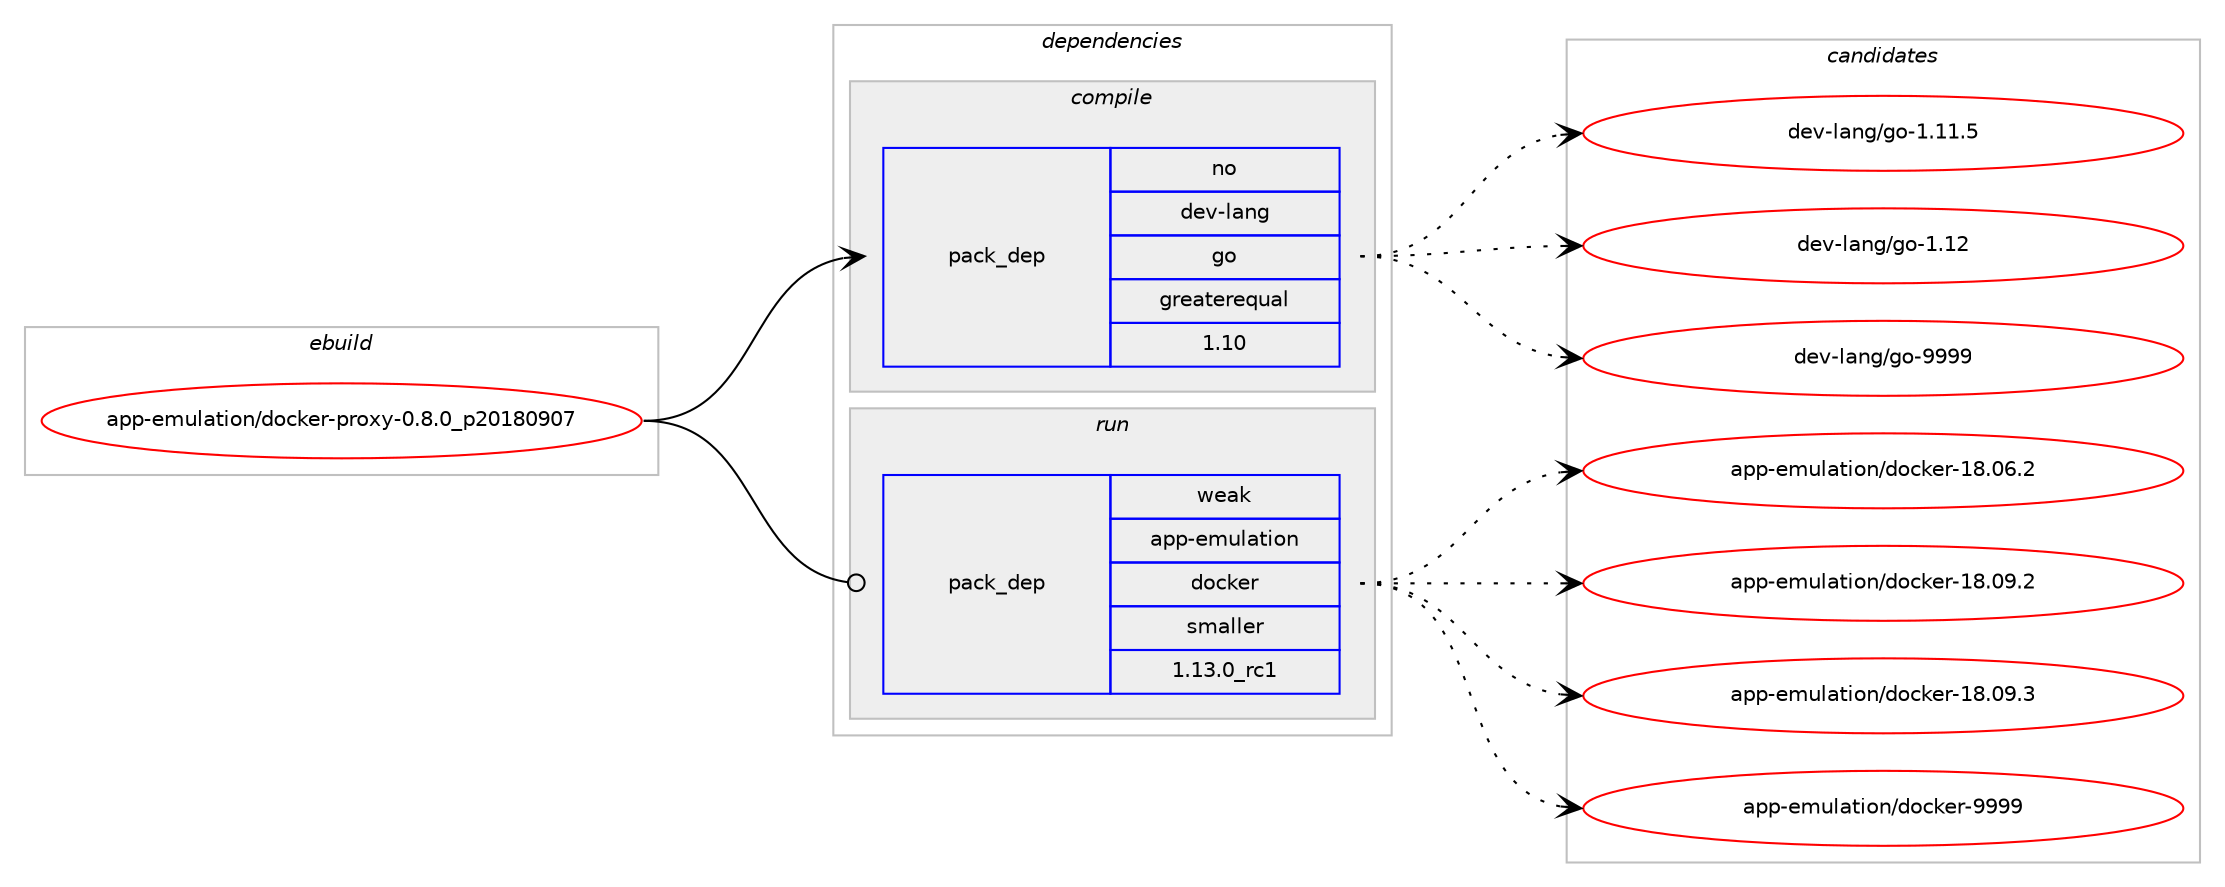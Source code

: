 digraph prolog {

# *************
# Graph options
# *************

newrank=true;
concentrate=true;
compound=true;
graph [rankdir=LR,fontname=Helvetica,fontsize=10,ranksep=1.5];#, ranksep=2.5, nodesep=0.2];
edge  [arrowhead=vee];
node  [fontname=Helvetica,fontsize=10];

# **********
# The ebuild
# **********

subgraph cluster_leftcol {
color=gray;
rank=same;
label=<<i>ebuild</i>>;
id [label="app-emulation/docker-proxy-0.8.0_p20180907", color=red, width=4, href="../app-emulation/docker-proxy-0.8.0_p20180907.svg"];
}

# ****************
# The dependencies
# ****************

subgraph cluster_midcol {
color=gray;
label=<<i>dependencies</i>>;
subgraph cluster_compile {
fillcolor="#eeeeee";
style=filled;
label=<<i>compile</i>>;
subgraph pack915250 {
dependency1285113 [label=<<TABLE BORDER="0" CELLBORDER="1" CELLSPACING="0" CELLPADDING="4" WIDTH="220"><TR><TD ROWSPAN="6" CELLPADDING="30">pack_dep</TD></TR><TR><TD WIDTH="110">no</TD></TR><TR><TD>dev-lang</TD></TR><TR><TD>go</TD></TR><TR><TD>greaterequal</TD></TR><TR><TD>1.10</TD></TR></TABLE>>, shape=none, color=blue];
}
id:e -> dependency1285113:w [weight=20,style="solid",arrowhead="vee"];
}
subgraph cluster_compileandrun {
fillcolor="#eeeeee";
style=filled;
label=<<i>compile and run</i>>;
}
subgraph cluster_run {
fillcolor="#eeeeee";
style=filled;
label=<<i>run</i>>;
subgraph pack915251 {
dependency1285114 [label=<<TABLE BORDER="0" CELLBORDER="1" CELLSPACING="0" CELLPADDING="4" WIDTH="220"><TR><TD ROWSPAN="6" CELLPADDING="30">pack_dep</TD></TR><TR><TD WIDTH="110">weak</TD></TR><TR><TD>app-emulation</TD></TR><TR><TD>docker</TD></TR><TR><TD>smaller</TD></TR><TR><TD>1.13.0_rc1</TD></TR></TABLE>>, shape=none, color=blue];
}
id:e -> dependency1285114:w [weight=20,style="solid",arrowhead="odot"];
}
}

# **************
# The candidates
# **************

subgraph cluster_choices {
rank=same;
color=gray;
label=<<i>candidates</i>>;

subgraph choice915250 {
color=black;
nodesep=1;
choice10010111845108971101034710311145494649494653 [label="dev-lang/go-1.11.5", color=red, width=4,href="../dev-lang/go-1.11.5.svg"];
choice1001011184510897110103471031114549464950 [label="dev-lang/go-1.12", color=red, width=4,href="../dev-lang/go-1.12.svg"];
choice1001011184510897110103471031114557575757 [label="dev-lang/go-9999", color=red, width=4,href="../dev-lang/go-9999.svg"];
dependency1285113:e -> choice10010111845108971101034710311145494649494653:w [style=dotted,weight="100"];
dependency1285113:e -> choice1001011184510897110103471031114549464950:w [style=dotted,weight="100"];
dependency1285113:e -> choice1001011184510897110103471031114557575757:w [style=dotted,weight="100"];
}
subgraph choice915251 {
color=black;
nodesep=1;
choice97112112451011091171089711610511111047100111991071011144549564648544650 [label="app-emulation/docker-18.06.2", color=red, width=4,href="../app-emulation/docker-18.06.2.svg"];
choice97112112451011091171089711610511111047100111991071011144549564648574650 [label="app-emulation/docker-18.09.2", color=red, width=4,href="../app-emulation/docker-18.09.2.svg"];
choice97112112451011091171089711610511111047100111991071011144549564648574651 [label="app-emulation/docker-18.09.3", color=red, width=4,href="../app-emulation/docker-18.09.3.svg"];
choice97112112451011091171089711610511111047100111991071011144557575757 [label="app-emulation/docker-9999", color=red, width=4,href="../app-emulation/docker-9999.svg"];
dependency1285114:e -> choice97112112451011091171089711610511111047100111991071011144549564648544650:w [style=dotted,weight="100"];
dependency1285114:e -> choice97112112451011091171089711610511111047100111991071011144549564648574650:w [style=dotted,weight="100"];
dependency1285114:e -> choice97112112451011091171089711610511111047100111991071011144549564648574651:w [style=dotted,weight="100"];
dependency1285114:e -> choice97112112451011091171089711610511111047100111991071011144557575757:w [style=dotted,weight="100"];
}
}

}

